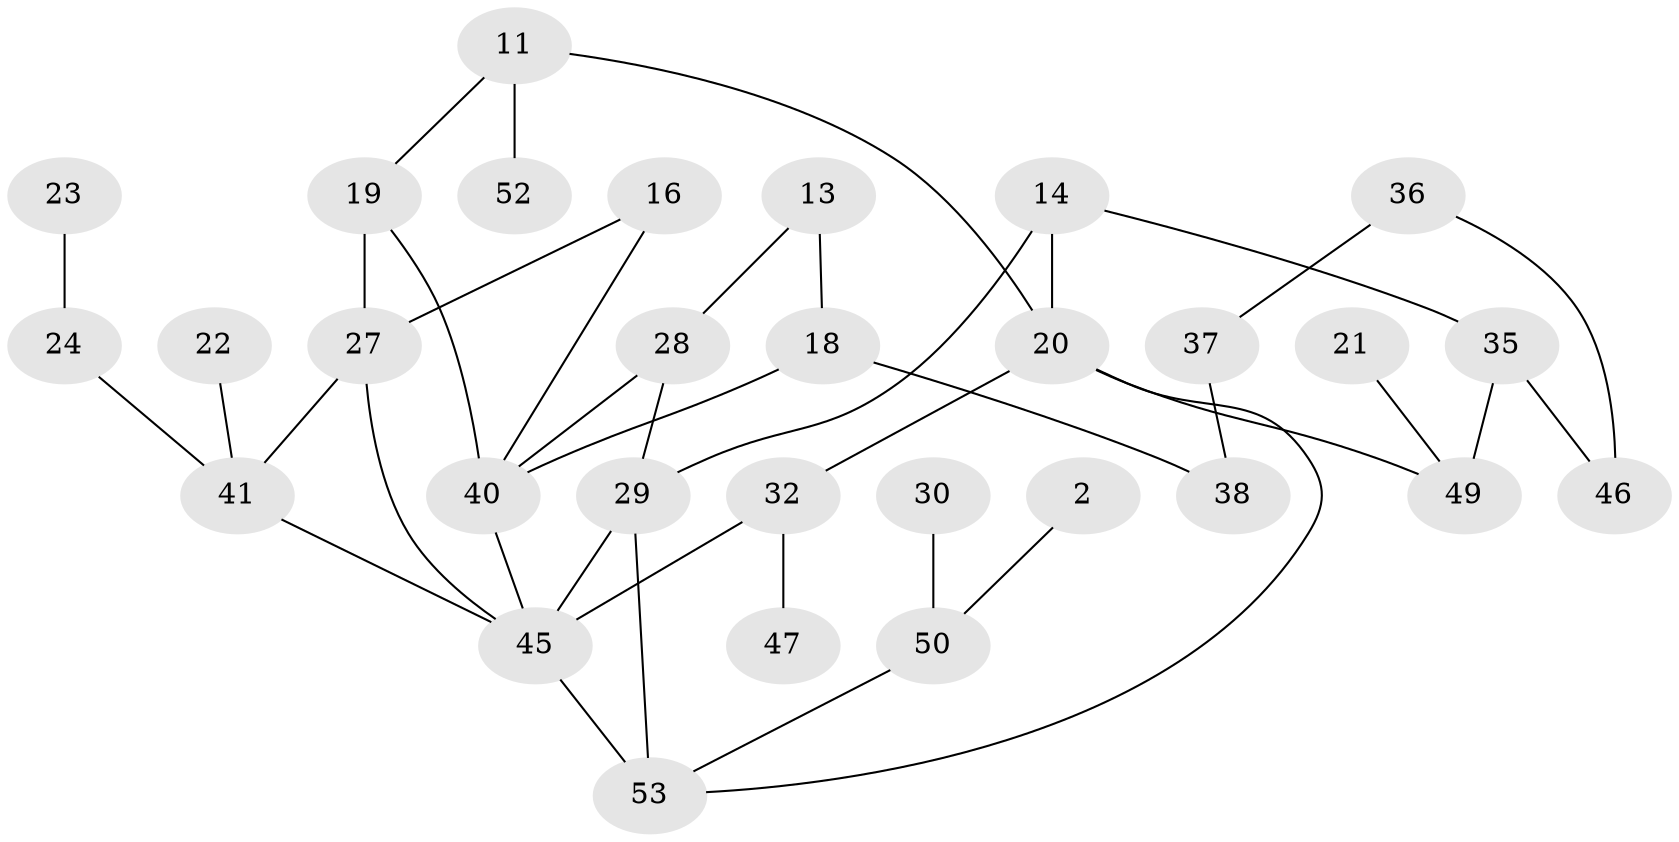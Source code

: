 // original degree distribution, {3: 0.1619047619047619, 4: 0.08571428571428572, 1: 0.2857142857142857, 2: 0.21904761904761905, 0: 0.2, 5: 0.047619047619047616}
// Generated by graph-tools (version 1.1) at 2025/00/03/09/25 03:00:44]
// undirected, 30 vertices, 40 edges
graph export_dot {
graph [start="1"]
  node [color=gray90,style=filled];
  2;
  11;
  13;
  14;
  16;
  18;
  19;
  20;
  21;
  22;
  23;
  24;
  27;
  28;
  29;
  30;
  32;
  35;
  36;
  37;
  38;
  40;
  41;
  45;
  46;
  47;
  49;
  50;
  52;
  53;
  2 -- 50 [weight=1.0];
  11 -- 19 [weight=1.0];
  11 -- 20 [weight=1.0];
  11 -- 52 [weight=1.0];
  13 -- 18 [weight=1.0];
  13 -- 28 [weight=1.0];
  14 -- 20 [weight=1.0];
  14 -- 29 [weight=1.0];
  14 -- 35 [weight=1.0];
  16 -- 27 [weight=1.0];
  16 -- 40 [weight=1.0];
  18 -- 38 [weight=1.0];
  18 -- 40 [weight=1.0];
  19 -- 27 [weight=1.0];
  19 -- 40 [weight=1.0];
  20 -- 32 [weight=1.0];
  20 -- 49 [weight=1.0];
  20 -- 53 [weight=1.0];
  21 -- 49 [weight=1.0];
  22 -- 41 [weight=1.0];
  23 -- 24 [weight=1.0];
  24 -- 41 [weight=1.0];
  27 -- 41 [weight=1.0];
  27 -- 45 [weight=1.0];
  28 -- 29 [weight=1.0];
  28 -- 40 [weight=1.0];
  29 -- 45 [weight=1.0];
  29 -- 53 [weight=1.0];
  30 -- 50 [weight=1.0];
  32 -- 45 [weight=1.0];
  32 -- 47 [weight=1.0];
  35 -- 46 [weight=1.0];
  35 -- 49 [weight=2.0];
  36 -- 37 [weight=1.0];
  36 -- 46 [weight=1.0];
  37 -- 38 [weight=1.0];
  40 -- 45 [weight=1.0];
  41 -- 45 [weight=1.0];
  45 -- 53 [weight=2.0];
  50 -- 53 [weight=1.0];
}
